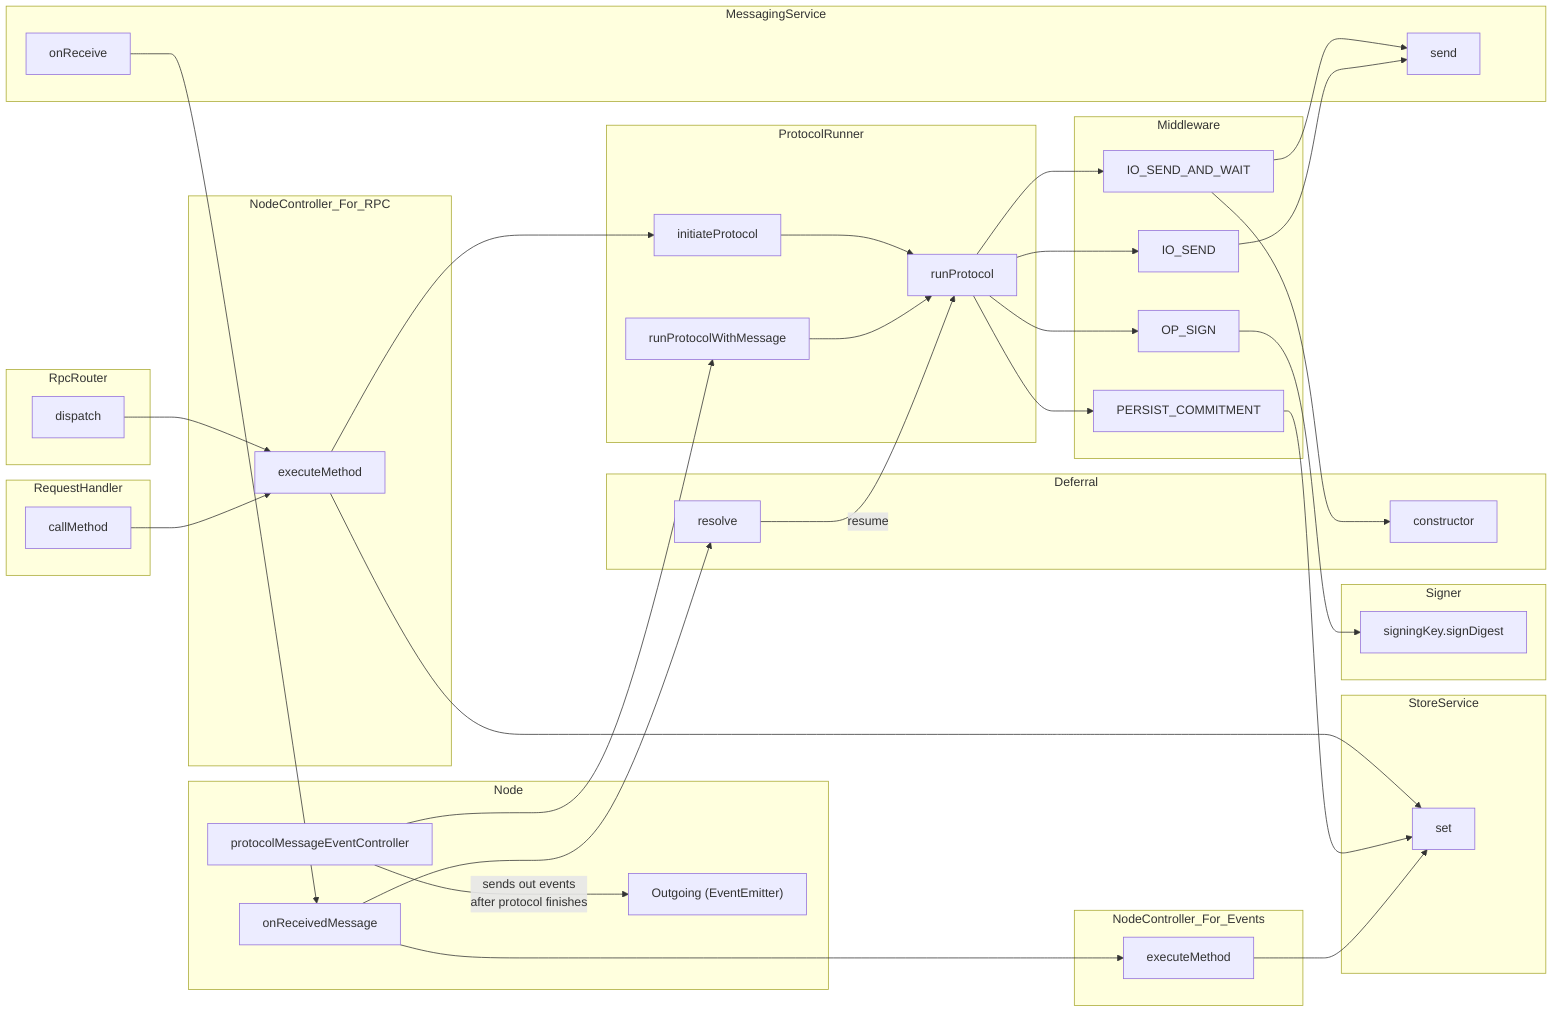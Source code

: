 graph LR
  subgraph MessagingService
    onReceive
    send
  end

  subgraph RequestHandler
    callMethod
  end

  subgraph RpcRouter
    dispatch
  end

  subgraph StoreService
    storeServiceSet["set"]
  end

  subgraph NodeController_For_RPC
    rpcExecute["executeMethod"]-->storeServiceSet
    dispatch-->rpcExecute
    callMethod-->rpcExecute
  end

  subgraph Middleware
    IO_SEND_AND_WAIT
    IO_SEND
    OP_SIGN
    PERSIST_COMMITMENT-->storeServiceSet
    IO_SEND_AND_WAIT-->send
    IO_SEND-->send
  end
  subgraph Deferral
    ioSendDeferrals["resolve"]
    deferralCtor["constructor"]
  end

  subgraph Signer
    signDigest["signingKey.signDigest"]
  end

  subgraph Node
    onReceivedMessage
    onReceive-->onReceivedMessage
    onReceivedMessage-->ioSendDeferrals
    outgoing["Outgoing (EventEmitter)"]
    protocolMessageEventController-->|sends out events <br>after protocol finishes|outgoing
    OP_SIGN-->signDigest
  end

  subgraph NodeController_For_Events
    eventExecute["executeMethod"]-->storeServiceSet
    onReceivedMessage-->eventExecute
  end

  subgraph ProtocolRunner
    initiateProtocol
    runProtocolWithMessage
    protocolMessageEventController-->runProtocolWithMessage
    rpcExecute-->initiateProtocol
    runProtocol
    initiateProtocol-->runProtocol
    runProtocolWithMessage-->runProtocol
    ioSendDeferrals-->|resume|runProtocol
    IO_SEND_AND_WAIT-->deferralCtor
    runProtocol-->IO_SEND_AND_WAIT
    runProtocol-->IO_SEND
    runProtocol-->OP_SIGN
    runProtocol-->PERSIST_COMMITMENT
  end